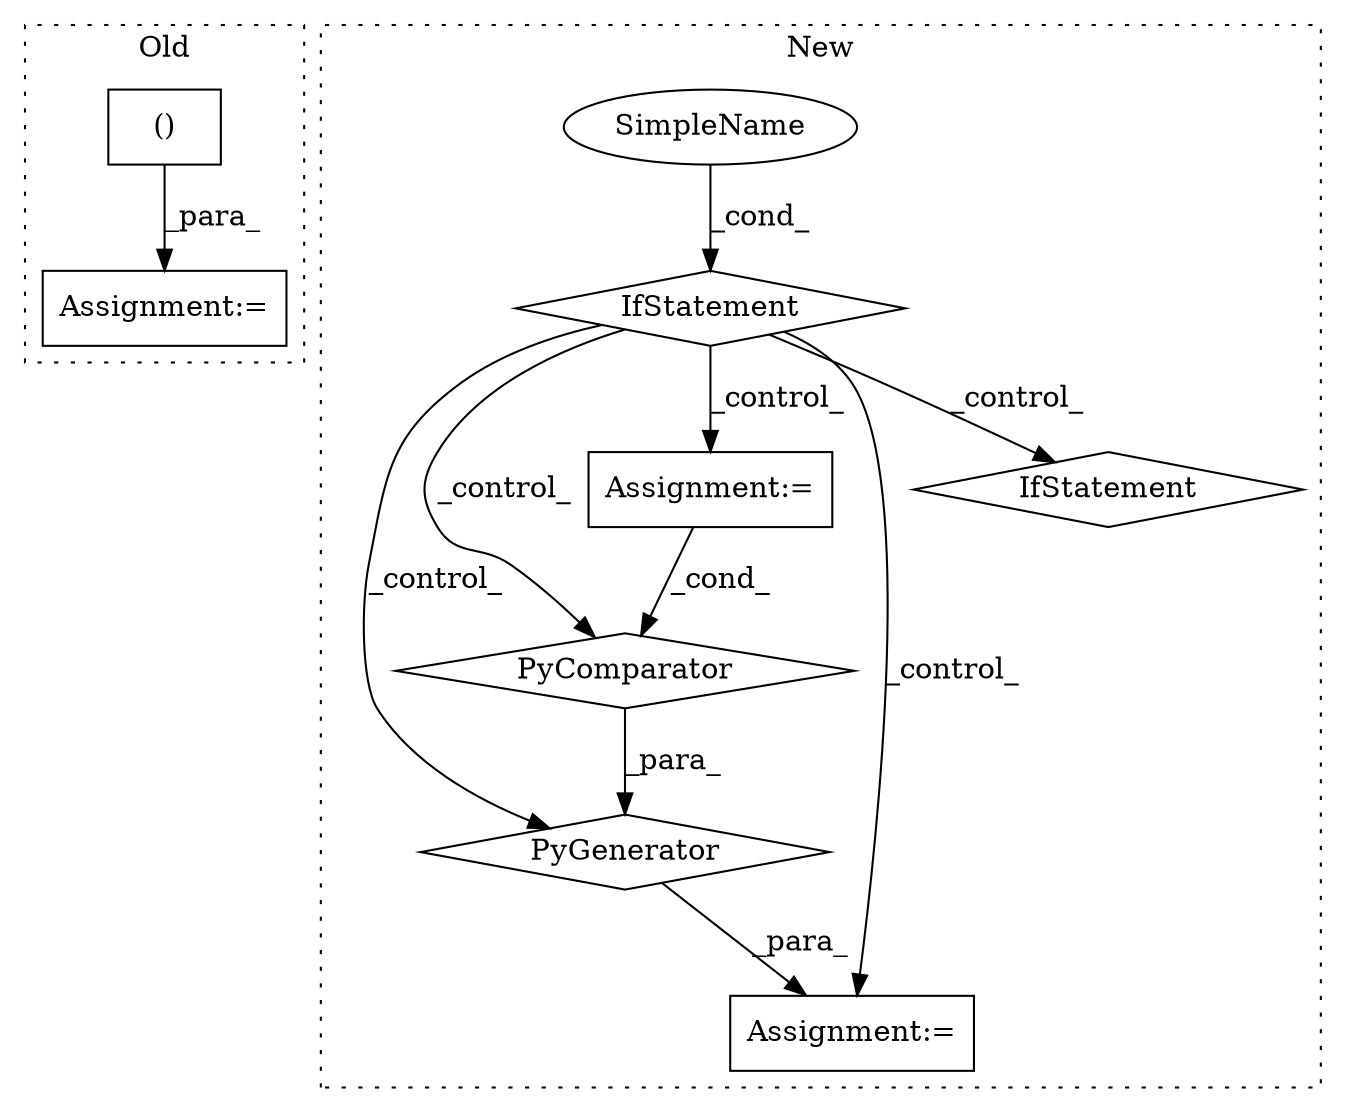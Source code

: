 digraph G {
subgraph cluster0 {
1 [label="()" a="106" s="1687" l="59" shape="box"];
6 [label="Assignment:=" a="7" s="1660" l="1" shape="box"];
label = "Old";
style="dotted";
}
subgraph cluster1 {
2 [label="PyGenerator" a="107" s="1970" l="145" shape="diamond"];
3 [label="PyComparator" a="113" s="2084" l="25" shape="diamond"];
4 [label="Assignment:=" a="7" s="2084" l="25" shape="box"];
5 [label="Assignment:=" a="7" s="1949" l="1" shape="box"];
7 [label="IfStatement" a="25" s="1733,1753" l="4,2" shape="diamond"];
8 [label="SimpleName" a="42" s="" l="" shape="ellipse"];
9 [label="IfStatement" a="25" s="1896" l="25" shape="diamond"];
label = "New";
style="dotted";
}
1 -> 6 [label="_para_"];
2 -> 5 [label="_para_"];
3 -> 2 [label="_para_"];
4 -> 3 [label="_cond_"];
7 -> 2 [label="_control_"];
7 -> 5 [label="_control_"];
7 -> 9 [label="_control_"];
7 -> 4 [label="_control_"];
7 -> 3 [label="_control_"];
8 -> 7 [label="_cond_"];
}